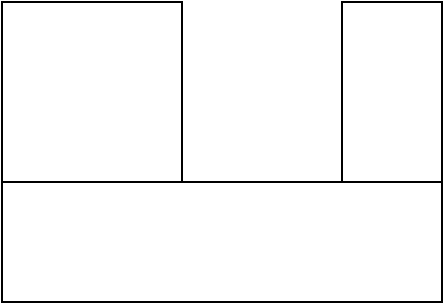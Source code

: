 <mxfile version="13.9.2" type="github">
  <diagram id="SNSVXGH9BnDzPArwe3A-" name="Page-1">
    <mxGraphModel dx="1702" dy="1842" grid="1" gridSize="10" guides="1" tooltips="1" connect="1" arrows="1" fold="1" page="1" pageScale="1" pageWidth="850" pageHeight="1100" math="0" shadow="0">
      <root>
        <mxCell id="0" />
        <mxCell id="1" parent="0" />
        <mxCell id="q5w48iADYFtfR3rQ_fD2-6" value="" style="group" vertex="1" connectable="0" parent="1">
          <mxGeometry x="290" y="510" width="220" height="150" as="geometry" />
        </mxCell>
        <mxCell id="q5w48iADYFtfR3rQ_fD2-1" value="" style="rounded=0;whiteSpace=wrap;html=1;" vertex="1" parent="q5w48iADYFtfR3rQ_fD2-6">
          <mxGeometry y="90" width="220" height="60" as="geometry" />
        </mxCell>
        <mxCell id="q5w48iADYFtfR3rQ_fD2-2" value="" style="rounded=0;whiteSpace=wrap;html=1;" vertex="1" parent="q5w48iADYFtfR3rQ_fD2-6">
          <mxGeometry x="170" width="50" height="90" as="geometry" />
        </mxCell>
        <mxCell id="q5w48iADYFtfR3rQ_fD2-4" value="" style="rounded=0;whiteSpace=wrap;html=1;" vertex="1" parent="q5w48iADYFtfR3rQ_fD2-6">
          <mxGeometry width="90" height="90" as="geometry" />
        </mxCell>
      </root>
    </mxGraphModel>
  </diagram>
</mxfile>

